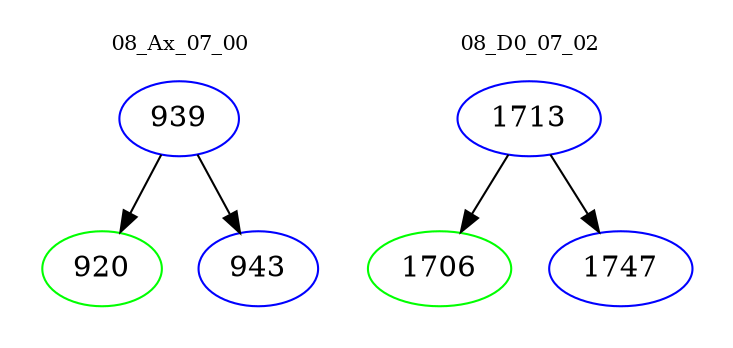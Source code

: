 digraph{
subgraph cluster_0 {
color = white
label = "08_Ax_07_00";
fontsize=10;
T0_939 [label="939", color="blue"]
T0_939 -> T0_920 [color="black"]
T0_920 [label="920", color="green"]
T0_939 -> T0_943 [color="black"]
T0_943 [label="943", color="blue"]
}
subgraph cluster_1 {
color = white
label = "08_D0_07_02";
fontsize=10;
T1_1713 [label="1713", color="blue"]
T1_1713 -> T1_1706 [color="black"]
T1_1706 [label="1706", color="green"]
T1_1713 -> T1_1747 [color="black"]
T1_1747 [label="1747", color="blue"]
}
}
